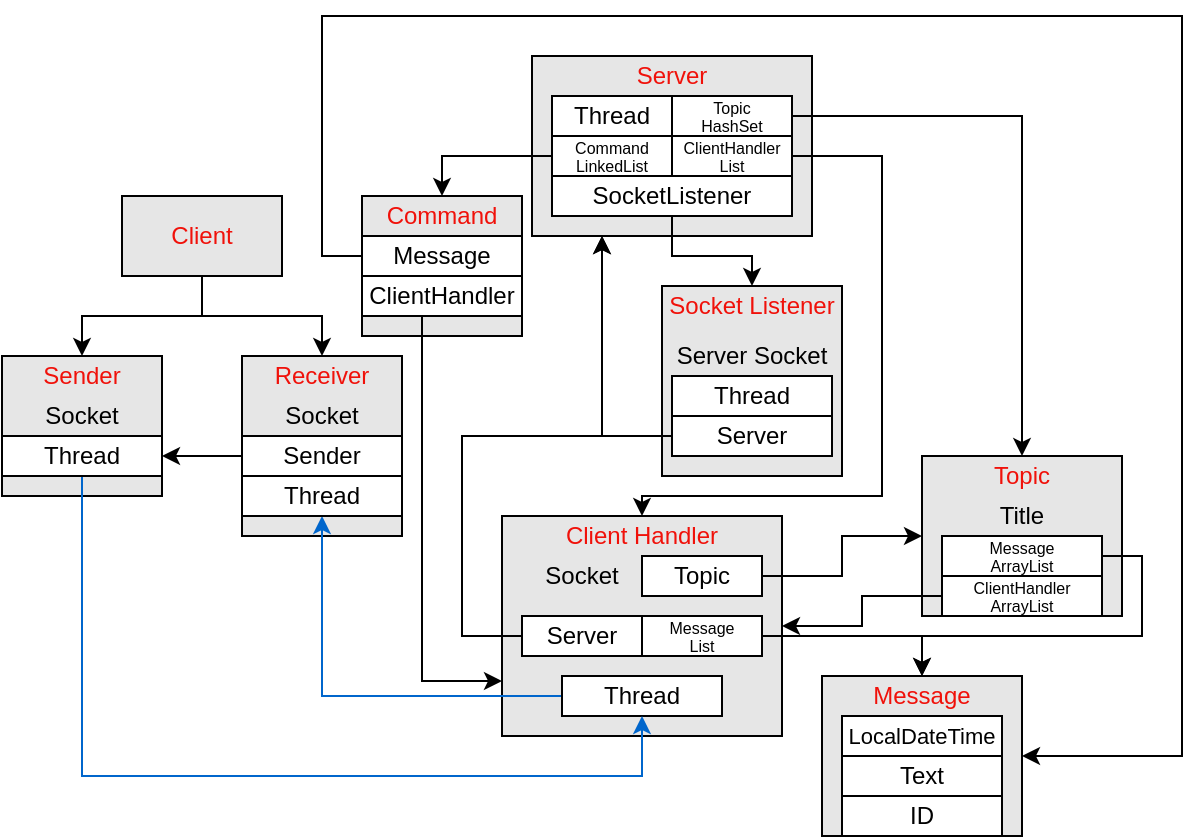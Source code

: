 <mxfile version="22.1.18" type="device">
  <diagram name="Pagina-1" id="wI27bPoJFc5p_HXJKbDN">
    <mxGraphModel dx="934" dy="629" grid="1" gridSize="10" guides="1" tooltips="1" connect="1" arrows="1" fold="1" page="1" pageScale="1" pageWidth="827" pageHeight="1169" math="0" shadow="0">
      <root>
        <mxCell id="0" />
        <mxCell id="1" parent="0" />
        <mxCell id="Iui_RZqFVlRPq1NbMvMK-6" value="" style="rounded=0;whiteSpace=wrap;html=1;fillColor=#E6E6E6;container=0;" vertex="1" parent="1">
          <mxGeometry x="405" y="50" width="140" height="90" as="geometry" />
        </mxCell>
        <mxCell id="PizUxZHS9Ts7uaful-5y-3" value="" style="group" parent="1" vertex="1" connectable="0">
          <mxGeometry x="600" y="250" width="100" height="80" as="geometry" />
        </mxCell>
        <mxCell id="suwgdQuGO1j37GhDRJw1-50" value="" style="rounded=0;whiteSpace=wrap;html=1;fillColor=#E6E6E6;" parent="PizUxZHS9Ts7uaful-5y-3" vertex="1">
          <mxGeometry width="100" height="80" as="geometry" />
        </mxCell>
        <mxCell id="suwgdQuGO1j37GhDRJw1-51" value="Title" style="text;html=1;strokeColor=none;fillColor=none;align=center;verticalAlign=middle;whiteSpace=wrap;rounded=0;" parent="PizUxZHS9Ts7uaful-5y-3" vertex="1">
          <mxGeometry x="20" y="20" width="60" height="20" as="geometry" />
        </mxCell>
        <mxCell id="suwgdQuGO1j37GhDRJw1-52" value="&lt;font color=&quot;#f0110a&quot;&gt;Topic&lt;/font&gt;" style="text;html=1;strokeColor=none;fillColor=none;align=center;verticalAlign=middle;whiteSpace=wrap;rounded=0;" parent="PizUxZHS9Ts7uaful-5y-3" vertex="1">
          <mxGeometry x="20" width="60" height="20" as="geometry" />
        </mxCell>
        <mxCell id="suwgdQuGO1j37GhDRJw1-55" value="&lt;p style=&quot;line-height: 60%;&quot;&gt;&lt;font style=&quot;font-size: 8px;&quot;&gt;Message&lt;br&gt;ArrayList&lt;/font&gt;&lt;/p&gt;" style="rounded=0;whiteSpace=wrap;html=1;" parent="PizUxZHS9Ts7uaful-5y-3" vertex="1">
          <mxGeometry x="10" y="40" width="80" height="20" as="geometry" />
        </mxCell>
        <mxCell id="suwgdQuGO1j37GhDRJw1-56" value="&lt;p style=&quot;line-height: 60%;&quot;&gt;&lt;font style=&quot;font-size: 8px;&quot;&gt;ClientHandler&lt;br&gt;ArrayList&lt;/font&gt;&lt;/p&gt;" style="rounded=0;whiteSpace=wrap;html=1;" parent="PizUxZHS9Ts7uaful-5y-3" vertex="1">
          <mxGeometry x="10" y="60" width="80" height="20" as="geometry" />
        </mxCell>
        <mxCell id="suwgdQuGO1j37GhDRJw1-20" value="" style="rounded=0;whiteSpace=wrap;html=1;fillColor=#E6E6E6;" parent="1" vertex="1">
          <mxGeometry x="260" y="200" width="80" height="90" as="geometry" />
        </mxCell>
        <mxCell id="suwgdQuGO1j37GhDRJw1-67" style="edgeStyle=orthogonalEdgeStyle;rounded=0;orthogonalLoop=1;jettySize=auto;html=1;entryX=0.5;entryY=0;entryDx=0;entryDy=0;" parent="1" source="suwgdQuGO1j37GhDRJw1-1" target="suwgdQuGO1j37GhDRJw1-3" edge="1">
          <mxGeometry relative="1" as="geometry" />
        </mxCell>
        <mxCell id="suwgdQuGO1j37GhDRJw1-70" style="edgeStyle=orthogonalEdgeStyle;rounded=0;orthogonalLoop=1;jettySize=auto;html=1;" parent="1" source="suwgdQuGO1j37GhDRJw1-1" target="suwgdQuGO1j37GhDRJw1-22" edge="1">
          <mxGeometry relative="1" as="geometry" />
        </mxCell>
        <mxCell id="suwgdQuGO1j37GhDRJw1-1" value="&lt;font color=&quot;#f0110a&quot;&gt;Client&lt;/font&gt;" style="rounded=0;whiteSpace=wrap;html=1;fillColor=#E6E6E6;" parent="1" vertex="1">
          <mxGeometry x="200" y="120" width="80" height="40" as="geometry" />
        </mxCell>
        <mxCell id="suwgdQuGO1j37GhDRJw1-62" value="" style="group;fillColor=#E6E6E6;container=0;" parent="1" vertex="1" connectable="0">
          <mxGeometry x="320" y="120" width="80" height="60" as="geometry" />
        </mxCell>
        <mxCell id="suwgdQuGO1j37GhDRJw1-25" value="" style="rounded=0;whiteSpace=wrap;html=1;fillColor=#E6E6E6;" parent="1" vertex="1">
          <mxGeometry x="390" y="280" width="140" height="110" as="geometry" />
        </mxCell>
        <mxCell id="suwgdQuGO1j37GhDRJw1-94" style="edgeStyle=orthogonalEdgeStyle;rounded=0;orthogonalLoop=1;jettySize=auto;html=1;entryX=0.5;entryY=1;entryDx=0;entryDy=0;strokeColor=#0066CC;" parent="1" source="suwgdQuGO1j37GhDRJw1-26" target="suwgdQuGO1j37GhDRJw1-23" edge="1">
          <mxGeometry relative="1" as="geometry" />
        </mxCell>
        <mxCell id="suwgdQuGO1j37GhDRJw1-26" value="Thread" style="rounded=0;whiteSpace=wrap;html=1;" parent="1" vertex="1">
          <mxGeometry x="420" y="360" width="80" height="20" as="geometry" />
        </mxCell>
        <mxCell id="suwgdQuGO1j37GhDRJw1-81" style="edgeStyle=orthogonalEdgeStyle;rounded=0;orthogonalLoop=1;jettySize=auto;html=1;exitX=1;exitY=0.5;exitDx=0;exitDy=0;entryX=0.5;entryY=0;entryDx=0;entryDy=0;" parent="1" source="suwgdQuGO1j37GhDRJw1-27" target="suwgdQuGO1j37GhDRJw1-40" edge="1">
          <mxGeometry relative="1" as="geometry" />
        </mxCell>
        <mxCell id="suwgdQuGO1j37GhDRJw1-27" value="&lt;p style=&quot;line-height: 60%;&quot;&gt;&lt;font style=&quot;font-size: 8px;&quot;&gt;Message&lt;br&gt;List&lt;/font&gt;&lt;/p&gt;" style="rounded=0;whiteSpace=wrap;html=1;" parent="1" vertex="1">
          <mxGeometry x="460" y="330" width="60" height="20" as="geometry" />
        </mxCell>
        <mxCell id="suwgdQuGO1j37GhDRJw1-30" value="&lt;font color=&quot;#f0110a&quot;&gt;Client Handler&lt;/font&gt;" style="text;html=1;strokeColor=none;fillColor=none;align=center;verticalAlign=middle;whiteSpace=wrap;rounded=0;" parent="1" vertex="1">
          <mxGeometry x="400" y="280" width="120" height="20" as="geometry" />
        </mxCell>
        <mxCell id="suwgdQuGO1j37GhDRJw1-31" value="Socket" style="text;html=1;strokeColor=none;fillColor=none;align=center;verticalAlign=middle;whiteSpace=wrap;rounded=0;" parent="1" vertex="1">
          <mxGeometry x="400" y="300" width="60" height="20" as="geometry" />
        </mxCell>
        <mxCell id="Iui_RZqFVlRPq1NbMvMK-31" style="edgeStyle=orthogonalEdgeStyle;rounded=0;orthogonalLoop=1;jettySize=auto;html=1;" edge="1" parent="1" source="suwgdQuGO1j37GhDRJw1-32" target="suwgdQuGO1j37GhDRJw1-50">
          <mxGeometry relative="1" as="geometry" />
        </mxCell>
        <mxCell id="suwgdQuGO1j37GhDRJw1-32" value="Topic" style="rounded=0;whiteSpace=wrap;html=1;" parent="1" vertex="1">
          <mxGeometry x="460" y="300" width="60" height="20" as="geometry" />
        </mxCell>
        <mxCell id="suwgdQuGO1j37GhDRJw1-84" style="edgeStyle=orthogonalEdgeStyle;rounded=0;orthogonalLoop=1;jettySize=auto;html=1;entryX=0.25;entryY=1;entryDx=0;entryDy=0;exitX=0;exitY=0.5;exitDx=0;exitDy=0;" parent="1" source="suwgdQuGO1j37GhDRJw1-33" target="Iui_RZqFVlRPq1NbMvMK-6" edge="1">
          <mxGeometry relative="1" as="geometry">
            <Array as="points">
              <mxPoint x="370" y="340" />
              <mxPoint x="370" y="240" />
              <mxPoint x="440" y="240" />
            </Array>
            <mxPoint x="390" y="215" as="targetPoint" />
          </mxGeometry>
        </mxCell>
        <mxCell id="suwgdQuGO1j37GhDRJw1-33" value="Server" style="rounded=0;whiteSpace=wrap;html=1;" parent="1" vertex="1">
          <mxGeometry x="400" y="330" width="60" height="20" as="geometry" />
        </mxCell>
        <mxCell id="suwgdQuGO1j37GhDRJw1-21" value="Socket" style="text;html=1;strokeColor=none;fillColor=none;align=center;verticalAlign=middle;whiteSpace=wrap;rounded=0;" parent="1" vertex="1">
          <mxGeometry x="270" y="220" width="60" height="20" as="geometry" />
        </mxCell>
        <mxCell id="suwgdQuGO1j37GhDRJw1-22" value="&lt;font color=&quot;#f0110a&quot;&gt;Receiver&lt;/font&gt;" style="text;html=1;strokeColor=none;fillColor=none;align=center;verticalAlign=middle;whiteSpace=wrap;rounded=0;" parent="1" vertex="1">
          <mxGeometry x="270" y="200" width="60" height="20" as="geometry" />
        </mxCell>
        <mxCell id="suwgdQuGO1j37GhDRJw1-23" value="Thread" style="rounded=0;whiteSpace=wrap;html=1;" parent="1" vertex="1">
          <mxGeometry x="260" y="260" width="80" height="20" as="geometry" />
        </mxCell>
        <mxCell id="suwgdQuGO1j37GhDRJw1-83" style="edgeStyle=orthogonalEdgeStyle;rounded=0;orthogonalLoop=1;jettySize=auto;html=1;entryX=1;entryY=0.5;entryDx=0;entryDy=0;" parent="1" source="suwgdQuGO1j37GhDRJw1-24" target="suwgdQuGO1j37GhDRJw1-19" edge="1">
          <mxGeometry relative="1" as="geometry" />
        </mxCell>
        <mxCell id="suwgdQuGO1j37GhDRJw1-24" value="Sender" style="rounded=0;whiteSpace=wrap;html=1;" parent="1" vertex="1">
          <mxGeometry x="260" y="240" width="80" height="20" as="geometry" />
        </mxCell>
        <mxCell id="suwgdQuGO1j37GhDRJw1-15" value="" style="rounded=0;whiteSpace=wrap;html=1;fillColor=#E6E6E6;" parent="1" vertex="1">
          <mxGeometry x="140" y="200" width="80" height="70" as="geometry" />
        </mxCell>
        <mxCell id="suwgdQuGO1j37GhDRJw1-4" value="Socket" style="text;html=1;strokeColor=none;fillColor=none;align=center;verticalAlign=middle;whiteSpace=wrap;rounded=0;" parent="1" vertex="1">
          <mxGeometry x="150" y="220" width="60" height="20" as="geometry" />
        </mxCell>
        <mxCell id="suwgdQuGO1j37GhDRJw1-3" value="&lt;font color=&quot;#f0110a&quot;&gt;Sender&lt;/font&gt;" style="text;html=1;strokeColor=none;fillColor=none;align=center;verticalAlign=middle;whiteSpace=wrap;rounded=0;" parent="1" vertex="1">
          <mxGeometry x="150" y="200" width="60" height="20" as="geometry" />
        </mxCell>
        <mxCell id="suwgdQuGO1j37GhDRJw1-80" style="edgeStyle=orthogonalEdgeStyle;rounded=0;orthogonalLoop=1;jettySize=auto;html=1;strokeColor=#0066CC;entryX=0.5;entryY=1;entryDx=0;entryDy=0;" parent="1" source="suwgdQuGO1j37GhDRJw1-19" target="suwgdQuGO1j37GhDRJw1-26" edge="1">
          <mxGeometry relative="1" as="geometry">
            <mxPoint x="390" y="370" as="targetPoint" />
            <Array as="points">
              <mxPoint x="180" y="410" />
              <mxPoint x="460" y="410" />
            </Array>
          </mxGeometry>
        </mxCell>
        <mxCell id="suwgdQuGO1j37GhDRJw1-19" value="Thread" style="rounded=0;whiteSpace=wrap;html=1;" parent="1" vertex="1">
          <mxGeometry x="140" y="240" width="80" height="20" as="geometry" />
        </mxCell>
        <mxCell id="suwgdQuGO1j37GhDRJw1-34" value="" style="rounded=0;whiteSpace=wrap;html=1;fillColor=#E6E6E6;" parent="1" vertex="1">
          <mxGeometry x="320" y="120" width="80" height="70" as="geometry" />
        </mxCell>
        <mxCell id="suwgdQuGO1j37GhDRJw1-36" value="&lt;font color=&quot;#f0110a&quot;&gt;Command&lt;/font&gt;" style="text;html=1;strokeColor=none;fillColor=none;align=center;verticalAlign=middle;whiteSpace=wrap;rounded=0;" parent="1" vertex="1">
          <mxGeometry x="330" y="120" width="60" height="20" as="geometry" />
        </mxCell>
        <mxCell id="Iui_RZqFVlRPq1NbMvMK-33" style="edgeStyle=orthogonalEdgeStyle;rounded=0;orthogonalLoop=1;jettySize=auto;html=1;entryX=1;entryY=0.5;entryDx=0;entryDy=0;exitX=0;exitY=0.5;exitDx=0;exitDy=0;" edge="1" parent="1" source="suwgdQuGO1j37GhDRJw1-37" target="suwgdQuGO1j37GhDRJw1-39">
          <mxGeometry relative="1" as="geometry">
            <Array as="points">
              <mxPoint x="300" y="150" />
              <mxPoint x="300" y="30" />
              <mxPoint x="730" y="30" />
              <mxPoint x="730" y="400" />
            </Array>
          </mxGeometry>
        </mxCell>
        <mxCell id="suwgdQuGO1j37GhDRJw1-37" value="Message" style="rounded=0;whiteSpace=wrap;html=1;" parent="1" vertex="1">
          <mxGeometry x="320" y="140" width="80" height="20" as="geometry" />
        </mxCell>
        <mxCell id="Iui_RZqFVlRPq1NbMvMK-32" style="edgeStyle=orthogonalEdgeStyle;rounded=0;orthogonalLoop=1;jettySize=auto;html=1;entryX=0;entryY=0.75;entryDx=0;entryDy=0;" edge="1" parent="1" source="suwgdQuGO1j37GhDRJw1-38" target="suwgdQuGO1j37GhDRJw1-25">
          <mxGeometry relative="1" as="geometry">
            <Array as="points">
              <mxPoint x="350" y="363" />
            </Array>
          </mxGeometry>
        </mxCell>
        <mxCell id="suwgdQuGO1j37GhDRJw1-38" value="ClientHandler" style="rounded=0;whiteSpace=wrap;html=1;" parent="1" vertex="1">
          <mxGeometry x="320" y="160" width="80" height="20" as="geometry" />
        </mxCell>
        <mxCell id="suwgdQuGO1j37GhDRJw1-39" value="" style="rounded=0;whiteSpace=wrap;html=1;fillColor=#E6E6E6;" parent="1" vertex="1">
          <mxGeometry x="550" y="360" width="100" height="80" as="geometry" />
        </mxCell>
        <mxCell id="suwgdQuGO1j37GhDRJw1-40" value="&lt;font color=&quot;#f0110a&quot;&gt;Message&lt;/font&gt;" style="text;html=1;strokeColor=none;fillColor=none;align=center;verticalAlign=middle;whiteSpace=wrap;rounded=0;" parent="1" vertex="1">
          <mxGeometry x="570" y="360" width="60" height="20" as="geometry" />
        </mxCell>
        <mxCell id="suwgdQuGO1j37GhDRJw1-41" value="Text" style="rounded=0;whiteSpace=wrap;html=1;" parent="1" vertex="1">
          <mxGeometry x="560" y="400" width="80" height="20" as="geometry" />
        </mxCell>
        <mxCell id="suwgdQuGO1j37GhDRJw1-42" value="&lt;font style=&quot;font-size: 11px;&quot;&gt;LocalDateTime&lt;/font&gt;" style="rounded=0;whiteSpace=wrap;html=1;" parent="1" vertex="1">
          <mxGeometry x="560" y="380" width="80" height="20" as="geometry" />
        </mxCell>
        <mxCell id="suwgdQuGO1j37GhDRJw1-43" value="ID" style="rounded=0;whiteSpace=wrap;html=1;" parent="1" vertex="1">
          <mxGeometry x="560" y="420" width="80" height="20" as="geometry" />
        </mxCell>
        <mxCell id="suwgdQuGO1j37GhDRJw1-87" style="edgeStyle=orthogonalEdgeStyle;rounded=0;orthogonalLoop=1;jettySize=auto;html=1;entryX=1;entryY=0.5;entryDx=0;entryDy=0;" parent="1" source="suwgdQuGO1j37GhDRJw1-56" target="suwgdQuGO1j37GhDRJw1-25" edge="1">
          <mxGeometry relative="1" as="geometry" />
        </mxCell>
        <mxCell id="Iui_RZqFVlRPq1NbMvMK-13" value="" style="rounded=0;whiteSpace=wrap;html=1;fillColor=#E6E6E6;" vertex="1" parent="1">
          <mxGeometry x="470" y="165" width="90" height="95" as="geometry" />
        </mxCell>
        <mxCell id="Iui_RZqFVlRPq1NbMvMK-14" value="Thread" style="rounded=0;whiteSpace=wrap;html=1;" vertex="1" parent="1">
          <mxGeometry x="475" y="210" width="80" height="20" as="geometry" />
        </mxCell>
        <mxCell id="Iui_RZqFVlRPq1NbMvMK-15" value="Server Socket" style="text;html=1;strokeColor=none;fillColor=none;align=center;verticalAlign=middle;whiteSpace=wrap;rounded=0;" vertex="1" parent="1">
          <mxGeometry x="470" y="190" width="90" height="20" as="geometry" />
        </mxCell>
        <mxCell id="Iui_RZqFVlRPq1NbMvMK-16" value="&lt;font color=&quot;#f0110a&quot;&gt;Socket Listener&lt;/font&gt;" style="text;html=1;strokeColor=none;fillColor=none;align=center;verticalAlign=middle;whiteSpace=wrap;rounded=0;" vertex="1" parent="1">
          <mxGeometry x="470" y="165" width="90" height="20" as="geometry" />
        </mxCell>
        <mxCell id="Iui_RZqFVlRPq1NbMvMK-29" style="edgeStyle=orthogonalEdgeStyle;rounded=0;orthogonalLoop=1;jettySize=auto;html=1;entryX=0.25;entryY=1;entryDx=0;entryDy=0;exitX=0;exitY=0.5;exitDx=0;exitDy=0;" edge="1" parent="1" source="Iui_RZqFVlRPq1NbMvMK-17" target="Iui_RZqFVlRPq1NbMvMK-6">
          <mxGeometry relative="1" as="geometry" />
        </mxCell>
        <mxCell id="Iui_RZqFVlRPq1NbMvMK-17" value="Server" style="rounded=0;whiteSpace=wrap;html=1;" vertex="1" parent="1">
          <mxGeometry x="475" y="230" width="80" height="20" as="geometry" />
        </mxCell>
        <mxCell id="Iui_RZqFVlRPq1NbMvMK-19" style="edgeStyle=orthogonalEdgeStyle;rounded=0;orthogonalLoop=1;jettySize=auto;html=1;exitX=1;exitY=0.5;exitDx=0;exitDy=0;" edge="1" parent="1" source="Iui_RZqFVlRPq1NbMvMK-8" target="suwgdQuGO1j37GhDRJw1-52">
          <mxGeometry relative="1" as="geometry" />
        </mxCell>
        <mxCell id="Iui_RZqFVlRPq1NbMvMK-20" style="edgeStyle=orthogonalEdgeStyle;rounded=0;orthogonalLoop=1;jettySize=auto;html=1;exitX=0;exitY=0.5;exitDx=0;exitDy=0;entryX=0.5;entryY=0;entryDx=0;entryDy=0;" edge="1" parent="1" source="Iui_RZqFVlRPq1NbMvMK-9" target="suwgdQuGO1j37GhDRJw1-36">
          <mxGeometry relative="1" as="geometry" />
        </mxCell>
        <mxCell id="Iui_RZqFVlRPq1NbMvMK-27" style="edgeStyle=orthogonalEdgeStyle;rounded=0;orthogonalLoop=1;jettySize=auto;html=1;" edge="1" parent="1" source="Iui_RZqFVlRPq1NbMvMK-7" target="suwgdQuGO1j37GhDRJw1-30">
          <mxGeometry relative="1" as="geometry">
            <Array as="points">
              <mxPoint x="580" y="100" />
              <mxPoint x="580" y="270" />
              <mxPoint x="460" y="270" />
            </Array>
          </mxGeometry>
        </mxCell>
        <mxCell id="Iui_RZqFVlRPq1NbMvMK-7" value="&lt;p style=&quot;line-height: 60%;&quot;&gt;&lt;font style=&quot;font-size: 8px;&quot;&gt;ClientHandler&lt;br&gt;List&lt;/font&gt;&lt;/p&gt;" style="rounded=0;whiteSpace=wrap;html=1;container=0;" vertex="1" parent="1">
          <mxGeometry x="475" y="90" width="60" height="20" as="geometry" />
        </mxCell>
        <mxCell id="Iui_RZqFVlRPq1NbMvMK-8" value="&lt;p style=&quot;line-height: 60%;&quot;&gt;&lt;span style=&quot;font-size: 8px;&quot;&gt;Topic&lt;br&gt;HashSet&lt;/span&gt;&lt;/p&gt;" style="rounded=0;whiteSpace=wrap;html=1;container=0;" vertex="1" parent="1">
          <mxGeometry x="475" y="70" width="60" height="20" as="geometry" />
        </mxCell>
        <mxCell id="Iui_RZqFVlRPq1NbMvMK-9" value="&lt;p style=&quot;line-height: 60%;&quot;&gt;&lt;span style=&quot;font-size: 8px;&quot;&gt;Command&lt;br&gt;LinkedList&lt;/span&gt;&lt;/p&gt;" style="rounded=0;whiteSpace=wrap;html=1;container=0;" vertex="1" parent="1">
          <mxGeometry x="415" y="90" width="60" height="20" as="geometry" />
        </mxCell>
        <mxCell id="Iui_RZqFVlRPq1NbMvMK-10" value="&lt;font color=&quot;#f0110a&quot;&gt;Server&lt;/font&gt;" style="text;html=1;strokeColor=none;fillColor=none;align=center;verticalAlign=middle;whiteSpace=wrap;rounded=0;container=0;" vertex="1" parent="1">
          <mxGeometry x="445" y="50" width="60" height="20" as="geometry" />
        </mxCell>
        <mxCell id="Iui_RZqFVlRPq1NbMvMK-11" value="Thread" style="rounded=0;whiteSpace=wrap;html=1;container=0;" vertex="1" parent="1">
          <mxGeometry x="415" y="70" width="60" height="20" as="geometry" />
        </mxCell>
        <mxCell id="Iui_RZqFVlRPq1NbMvMK-26" style="edgeStyle=orthogonalEdgeStyle;rounded=0;orthogonalLoop=1;jettySize=auto;html=1;entryX=0.5;entryY=0;entryDx=0;entryDy=0;" edge="1" parent="1" source="Iui_RZqFVlRPq1NbMvMK-23" target="Iui_RZqFVlRPq1NbMvMK-16">
          <mxGeometry relative="1" as="geometry" />
        </mxCell>
        <mxCell id="Iui_RZqFVlRPq1NbMvMK-23" value="SocketListener" style="rounded=0;whiteSpace=wrap;html=1;container=0;" vertex="1" parent="1">
          <mxGeometry x="415" y="110" width="120" height="20" as="geometry" />
        </mxCell>
        <mxCell id="Iui_RZqFVlRPq1NbMvMK-28" style="edgeStyle=orthogonalEdgeStyle;rounded=0;orthogonalLoop=1;jettySize=auto;html=1;entryX=0.5;entryY=0;entryDx=0;entryDy=0;" edge="1" parent="1" source="suwgdQuGO1j37GhDRJw1-55" target="suwgdQuGO1j37GhDRJw1-40">
          <mxGeometry relative="1" as="geometry">
            <Array as="points">
              <mxPoint x="710" y="300" />
              <mxPoint x="710" y="340" />
              <mxPoint x="600" y="340" />
            </Array>
          </mxGeometry>
        </mxCell>
      </root>
    </mxGraphModel>
  </diagram>
</mxfile>
